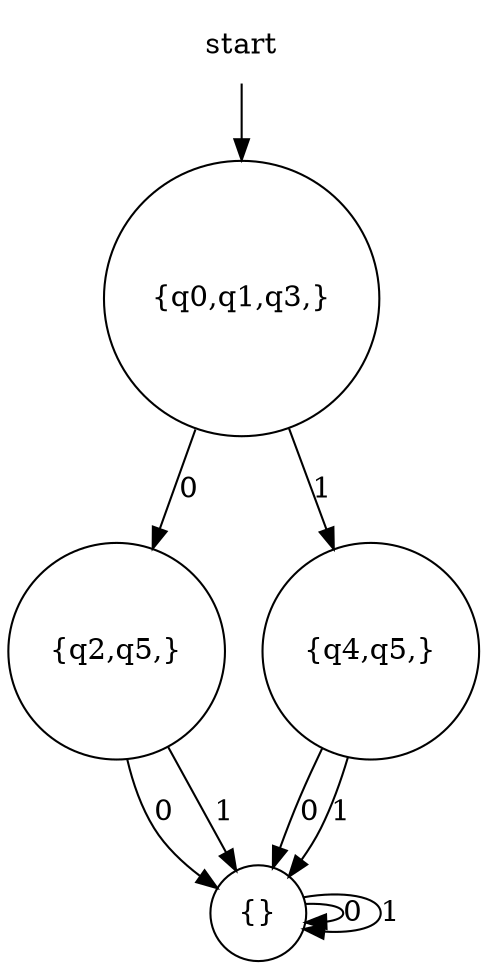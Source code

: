 digraph automaton {
    node [shape=none]; start;
    node [shape=circle];
    start -> "{q0,q1,q3,}";
    "{q0,q1,q3,}" -> "{q2,q5,}" [label="0"];
    "{q0,q1,q3,}" -> "{q4,q5,}" [label="1"];
    "{q2,q5,}" -> "{}" [label="0"];
    "{q2,q5,}" -> "{}" [label="1"];
    "{}" -> "{}" [label="0"];
    "{}" -> "{}" [label="1"];
    "{q4,q5,}" -> "{}" [label="0"];
    "{q4,q5,}" -> "{}" [label="1"];
}
